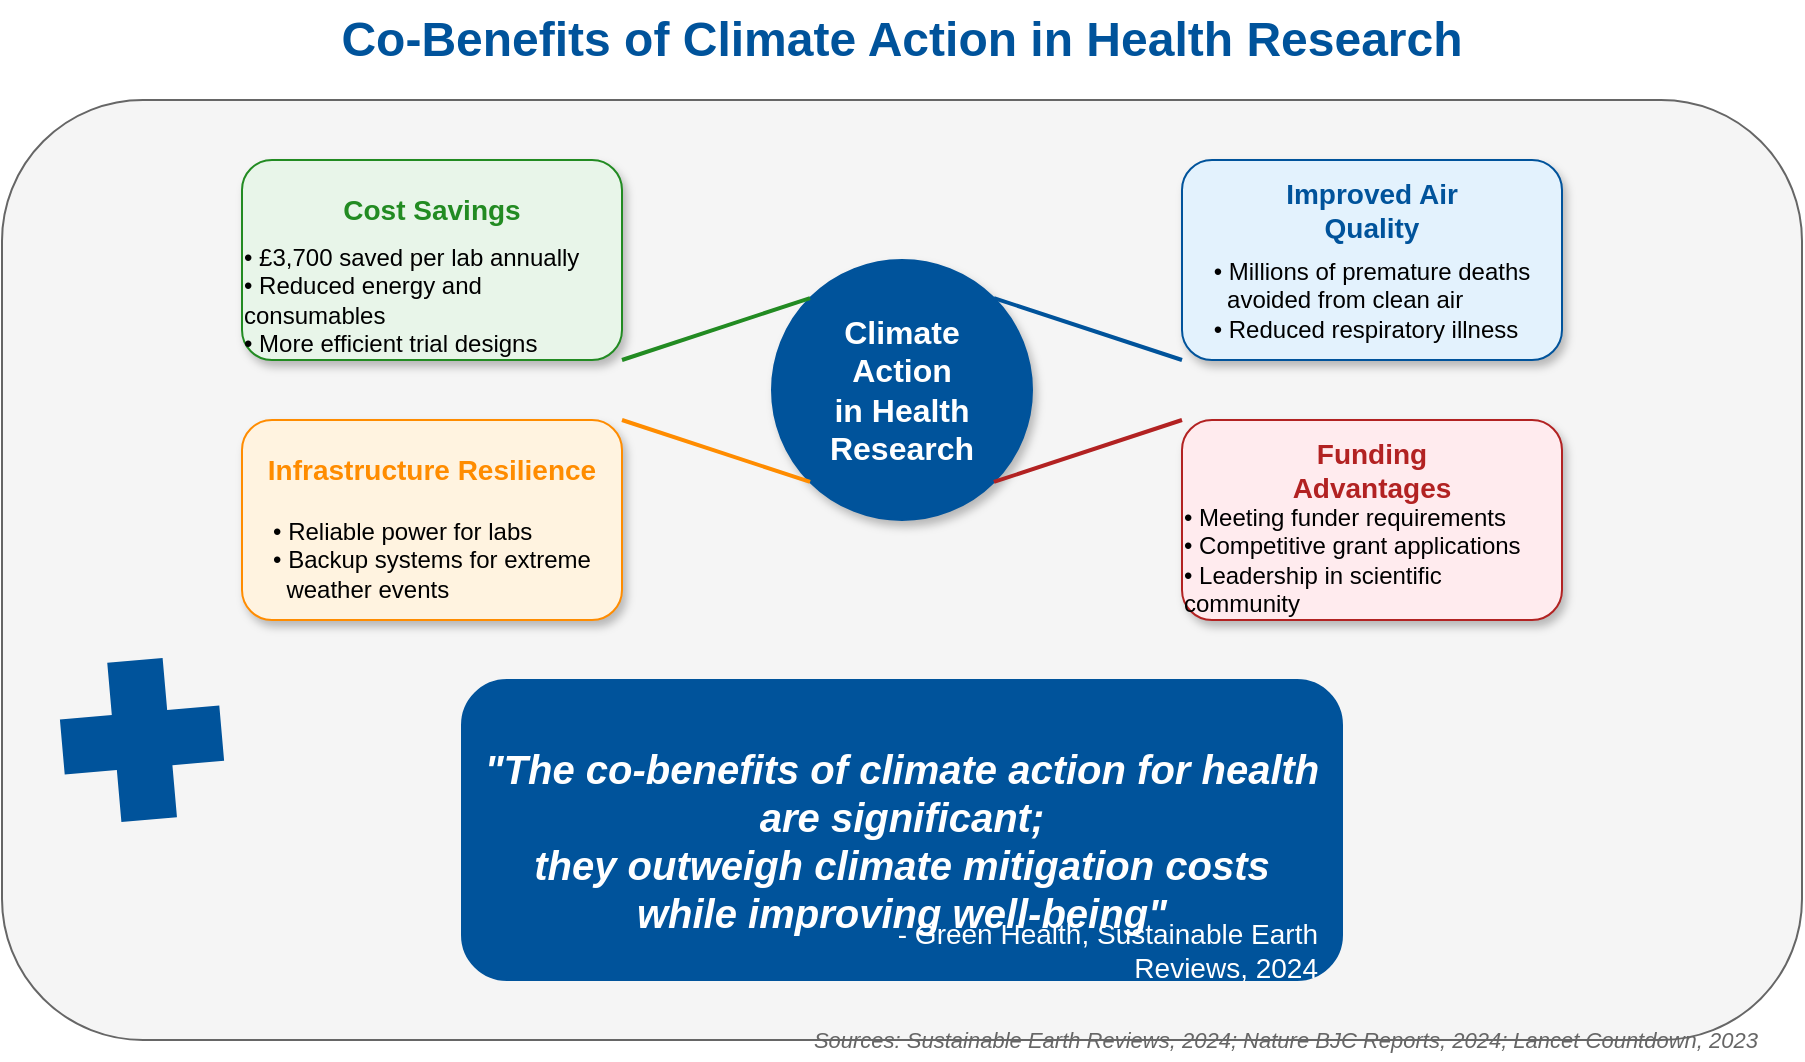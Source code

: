 <mxfile>
    <diagram name="Health Climate Co-Benefits" id="health-cobenefits">
        <mxGraphModel dx="690" dy="428" grid="1" gridSize="10" guides="1" tooltips="1" connect="1" arrows="1" fold="1" page="1" pageScale="1" pageWidth="1100" pageHeight="850" math="0" shadow="0">
            <root>
                <mxCell id="0"/>
                <mxCell id="1" parent="0"/>
                <mxCell id="2" value="&lt;font style=&quot;font-size: 24px;&quot; face=&quot;Arial&quot;&gt;&lt;b&gt;Co-Benefits of Climate Action in Health Research&lt;/b&gt;&lt;/font&gt;" style="text;html=1;strokeColor=none;fillColor=none;align=center;verticalAlign=middle;whiteSpace=wrap;rounded=0;fontColor=#00539B;shadow=0;" vertex="1" parent="1">
                    <mxGeometry x="200" y="20" width="700" height="40" as="geometry"/>
                </mxCell>
                <mxCell id="3" value="" style="rounded=1;whiteSpace=wrap;html=1;fillColor=#F5F5F5;strokeColor=#666666;shadow=0;" vertex="1" parent="1">
                    <mxGeometry x="100" y="70" width="900" height="470" as="geometry"/>
                </mxCell>
                <mxCell id="4" value="" style="ellipse;whiteSpace=wrap;html=1;aspect=fixed;fillColor=#00539B;strokeColor=#00539B;shadow=1;fontColor=#FFFFFF;" vertex="1" parent="1">
                    <mxGeometry x="485" y="150" width="130" height="130" as="geometry"/>
                </mxCell>
                <mxCell id="5" value="&lt;font face=&quot;Arial&quot; style=&quot;font-size: 16px;&quot; color=&quot;#ffffff&quot;&gt;&lt;b&gt;Climate Action&lt;br&gt;in Health&lt;br&gt;Research&lt;/b&gt;&lt;/font&gt;" style="text;html=1;strokeColor=none;fillColor=none;align=center;verticalAlign=middle;whiteSpace=wrap;rounded=0;" vertex="1" parent="1">
                    <mxGeometry x="500" y="185" width="100" height="60" as="geometry"/>
                </mxCell>
                <mxCell id="6" value="" style="rounded=1;whiteSpace=wrap;html=1;fillColor=#E8F5E9;strokeColor=#228B22;shadow=1;" vertex="1" parent="1">
                    <mxGeometry x="220" y="100" width="190" height="100" as="geometry"/>
                </mxCell>
                <mxCell id="7" value="&lt;font face=&quot;Arial&quot; style=&quot;font-size: 14px;&quot; color=&quot;#228b22&quot;&gt;&lt;b&gt;Cost Savings&lt;/b&gt;&lt;/font&gt;" style="text;html=1;strokeColor=none;fillColor=none;align=center;verticalAlign=middle;whiteSpace=wrap;rounded=0;" vertex="1" parent="1">
                    <mxGeometry x="260" y="110" width="110" height="30" as="geometry"/>
                </mxCell>
                <mxCell id="8" value="&lt;div style=&quot;text-align: left;&quot;&gt;&lt;font face=&quot;Arial&quot;&gt;• £3,700 saved per lab annually&lt;/font&gt;&lt;/div&gt;&lt;div style=&quot;text-align: left;&quot;&gt;&lt;font face=&quot;Arial&quot;&gt;• Reduced energy and consumables&lt;/font&gt;&lt;/div&gt;&lt;div style=&quot;text-align: left;&quot;&gt;&lt;font face=&quot;Arial&quot;&gt;• More efficient trial designs&lt;/font&gt;&lt;/div&gt;" style="text;html=1;strokeColor=none;fillColor=none;align=center;verticalAlign=middle;whiteSpace=wrap;rounded=0;" vertex="1" parent="1">
                    <mxGeometry x="220" y="140" width="190" height="60" as="geometry"/>
                </mxCell>
                <mxCell id="9" value="" style="rounded=1;whiteSpace=wrap;html=1;fillColor=#E3F2FD;strokeColor=#00539B;shadow=1;" vertex="1" parent="1">
                    <mxGeometry x="690" y="100" width="190" height="100" as="geometry"/>
                </mxCell>
                <mxCell id="10" value="&lt;font face=&quot;Arial&quot; style=&quot;font-size: 14px;&quot; color=&quot;#00539b&quot;&gt;&lt;b&gt;Improved Air Quality&lt;/b&gt;&lt;/font&gt;" style="text;html=1;strokeColor=none;fillColor=none;align=center;verticalAlign=middle;whiteSpace=wrap;rounded=0;" vertex="1" parent="1">
                    <mxGeometry x="730" y="110" width="110" height="30" as="geometry"/>
                </mxCell>
                <mxCell id="11" value="&lt;div style=&quot;text-align: left;&quot;&gt;&lt;font face=&quot;Arial&quot;&gt;• Millions of premature deaths&lt;/font&gt;&lt;/div&gt;&lt;div style=&quot;text-align: left;&quot;&gt;&lt;font face=&quot;Arial&quot;&gt;&amp;nbsp; avoided from clean air&lt;/font&gt;&lt;/div&gt;&lt;div style=&quot;text-align: left;&quot;&gt;&lt;font face=&quot;Arial&quot;&gt;• Reduced respiratory illness&lt;/font&gt;&lt;/div&gt;" style="text;html=1;strokeColor=none;fillColor=none;align=center;verticalAlign=middle;whiteSpace=wrap;rounded=0;" vertex="1" parent="1">
                    <mxGeometry x="690" y="140" width="190" height="60" as="geometry"/>
                </mxCell>
                <mxCell id="12" value="" style="rounded=1;whiteSpace=wrap;html=1;fillColor=#FFF3E0;strokeColor=#FF8C00;shadow=1;" vertex="1" parent="1">
                    <mxGeometry x="220" y="230" width="190" height="100" as="geometry"/>
                </mxCell>
                <mxCell id="13" value="&lt;font face=&quot;Arial&quot; style=&quot;font-size: 14px;&quot; color=&quot;#ff8c00&quot;&gt;&lt;b&gt;Infrastructure Resilience&lt;/b&gt;&lt;/font&gt;" style="text;html=1;strokeColor=none;fillColor=none;align=center;verticalAlign=middle;whiteSpace=wrap;rounded=0;" vertex="1" parent="1">
                    <mxGeometry x="230" y="240" width="170" height="30" as="geometry"/>
                </mxCell>
                <mxCell id="14" value="&lt;div style=&quot;text-align: left;&quot;&gt;&lt;font face=&quot;Arial&quot;&gt;• Reliable power for labs&lt;/font&gt;&lt;/div&gt;&lt;div style=&quot;text-align: left;&quot;&gt;&lt;font face=&quot;Arial&quot;&gt;• Backup systems for extreme&lt;/font&gt;&lt;/div&gt;&lt;div style=&quot;text-align: left;&quot;&gt;&lt;font face=&quot;Arial&quot;&gt;&amp;nbsp; weather events&lt;/font&gt;&lt;/div&gt;" style="text;html=1;strokeColor=none;fillColor=none;align=center;verticalAlign=middle;whiteSpace=wrap;rounded=0;" vertex="1" parent="1">
                    <mxGeometry x="220" y="270" width="190" height="60" as="geometry"/>
                </mxCell>
                <mxCell id="15" value="" style="rounded=1;whiteSpace=wrap;html=1;fillColor=#FFEBEE;strokeColor=#B22222;shadow=1;" vertex="1" parent="1">
                    <mxGeometry x="690" y="230" width="190" height="100" as="geometry"/>
                </mxCell>
                <mxCell id="16" value="&lt;font face=&quot;Arial&quot; style=&quot;font-size: 14px;&quot; color=&quot;#b22222&quot;&gt;&lt;b&gt;Funding Advantages&lt;/b&gt;&lt;/font&gt;" style="text;html=1;strokeColor=none;fillColor=none;align=center;verticalAlign=middle;whiteSpace=wrap;rounded=0;" vertex="1" parent="1">
                    <mxGeometry x="730" y="240" width="110" height="30" as="geometry"/>
                </mxCell>
                <mxCell id="17" value="&lt;div style=&quot;text-align: left;&quot;&gt;&lt;font face=&quot;Arial&quot;&gt;• Meeting funder requirements&lt;/font&gt;&lt;/div&gt;&lt;div style=&quot;text-align: left;&quot;&gt;&lt;font face=&quot;Arial&quot;&gt;• Competitive grant applications&lt;/font&gt;&lt;/div&gt;&lt;div style=&quot;text-align: left;&quot;&gt;&lt;font face=&quot;Arial&quot;&gt;• Leadership in scientific community&lt;/font&gt;&lt;/div&gt;" style="text;html=1;strokeColor=none;fillColor=none;align=center;verticalAlign=middle;whiteSpace=wrap;rounded=0;" vertex="1" parent="1">
                    <mxGeometry x="690" y="270" width="190" height="60" as="geometry"/>
                </mxCell>
                <mxCell id="18" value="" style="endArrow=none;html=1;rounded=0;entryX=0;entryY=0;entryDx=0;entryDy=0;exitX=1;exitY=1;exitDx=0;exitDy=0;strokeWidth=2;strokeColor=#228B22;" edge="1" parent="1" source="6" target="4">
                    <mxGeometry width="50" height="50" relative="1" as="geometry">
                        <mxPoint x="390" y="250" as="sourcePoint"/>
                        <mxPoint x="440" y="200" as="targetPoint"/>
                    </mxGeometry>
                </mxCell>
                <mxCell id="19" value="" style="endArrow=none;html=1;rounded=0;entryX=0;entryY=1;entryDx=0;entryDy=0;exitX=1;exitY=0;exitDx=0;exitDy=0;strokeWidth=2;strokeColor=#FF8C00;" edge="1" parent="1" source="12" target="4">
                    <mxGeometry width="50" height="50" relative="1" as="geometry">
                        <mxPoint x="420" y="210" as="sourcePoint"/>
                        <mxPoint x="514.437" y="169.003" as="targetPoint"/>
                    </mxGeometry>
                </mxCell>
                <mxCell id="20" value="" style="endArrow=none;html=1;rounded=0;entryX=1;entryY=0;entryDx=0;entryDy=0;exitX=0;exitY=1;exitDx=0;exitDy=0;strokeWidth=2;strokeColor=#00539B;" edge="1" parent="1" source="9" target="4">
                    <mxGeometry width="50" height="50" relative="1" as="geometry">
                        <mxPoint x="420" y="240" as="sourcePoint"/>
                        <mxPoint x="514.437" y="169.003" as="targetPoint"/>
                    </mxGeometry>
                </mxCell>
                <mxCell id="21" value="" style="endArrow=none;html=1;rounded=0;entryX=1;entryY=1;entryDx=0;entryDy=0;exitX=0;exitY=0;exitDx=0;exitDy=0;strokeWidth=2;strokeColor=#B22222;" edge="1" parent="1" source="15" target="4">
                    <mxGeometry width="50" height="50" relative="1" as="geometry">
                        <mxPoint x="700" y="210" as="sourcePoint"/>
                        <mxPoint x="514.437" y="169.003" as="targetPoint"/>
                    </mxGeometry>
                </mxCell>
                <mxCell id="22" value="" style="shape=mxgraph.signs.healthcare.first_aid;html=1;pointerEvents=1;fillColor=#00539B;strokeColor=none;verticalLabelPosition=bottom;verticalAlign=top;align=center;shadow=0;rotation=-5;" vertex="1" parent="1">
                    <mxGeometry x="130" y="350" width="80" height="80" as="geometry"/>
                </mxCell>
                <mxCell id="23" value="" style="shape=image;html=1;verticalAlign=top;verticalLabelPosition=bottom;labelBackgroundColor=#ffffff;imageAspect=0;aspect=fixed;image=https://cdn4.iconfinder.com/data/icons/christmas-2434/128/Artboard_42-128.png;shadow=0;rotation=15;fillColor=#FFFFFF;" vertex="1" parent="1">
                    <mxGeometry x="890" y="350" width="80" height="80" as="geometry"/>
                </mxCell>
                <mxCell id="24" value="" style="rounded=1;whiteSpace=wrap;html=1;fillColor=#00539B;strokeColor=#00539B;fontColor=#FFFFFF;shadow=0;" vertex="1" parent="1">
                    <mxGeometry x="330" y="360" width="440" height="150" as="geometry"/>
                </mxCell>
                <mxCell id="25" value="&lt;font style=&quot;font-size: 20px;&quot; face=&quot;Arial&quot; color=&quot;#ffffff&quot;&gt;&lt;b&gt;&quot;The co-benefits of climate action for health are significant;&lt;br&gt;they outweigh climate mitigation costs while improving well-being&quot;&lt;/b&gt;&lt;/font&gt;" style="text;html=1;strokeColor=none;fillColor=none;align=center;verticalAlign=middle;whiteSpace=wrap;rounded=0;fontStyle=2" vertex="1" parent="1">
                    <mxGeometry x="340" y="410" width="420" height="60" as="geometry"/>
                </mxCell>
                <mxCell id="26" value="&lt;font style=&quot;font-size: 14px;&quot; face=&quot;Arial&quot; color=&quot;#ffffff&quot;&gt;- Green Health, Sustainable Earth Reviews, 2024&lt;/font&gt;" style="text;html=1;strokeColor=none;fillColor=none;align=right;verticalAlign=middle;whiteSpace=wrap;rounded=0;" vertex="1" parent="1">
                    <mxGeometry x="490" y="480" width="270" height="30" as="geometry"/>
                </mxCell>
                <mxCell id="27" value="&lt;font face=&quot;Arial&quot; style=&quot;font-size: 11px;&quot; color=&quot;#666666&quot;&gt;&lt;i&gt;Sources: Sustainable Earth Reviews, 2024; Nature BJC Reports, 2024; Lancet Countdown, 2023&lt;/i&gt;&lt;/font&gt;" style="text;html=1;strokeColor=none;fillColor=none;align=right;verticalAlign=middle;whiteSpace=wrap;rounded=0;" vertex="1" parent="1">
                    <mxGeometry x="490" y="530" width="490" height="20" as="geometry"/>
                </mxCell>
            </root>
        </mxGraphModel>
    </diagram>
</mxfile>
